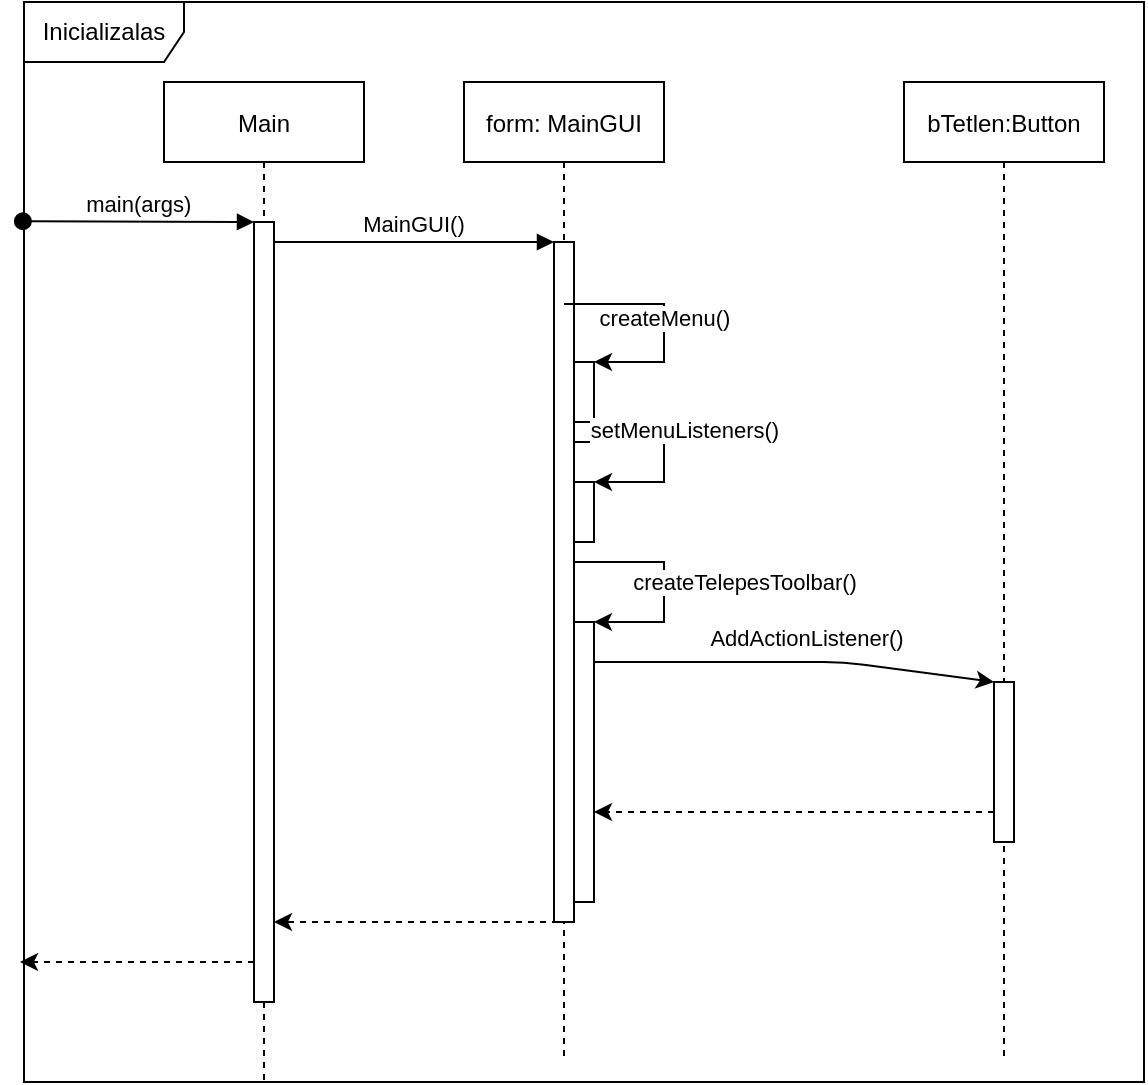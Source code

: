 <mxfile version="14.6.6" type="github">
  <diagram id="kgpKYQtTHZ0yAKxKKP6v" name="Page-1">
    <mxGraphModel dx="1888" dy="548" grid="1" gridSize="10" guides="1" tooltips="1" connect="1" arrows="1" fold="1" page="1" pageScale="1" pageWidth="850" pageHeight="1100" math="0" shadow="0">
      <root>
        <mxCell id="0" />
        <mxCell id="1" parent="0" />
        <mxCell id="1pcKVCtWAvLQPfXGA9ep-1" value="Inicializalas" style="shape=umlFrame;whiteSpace=wrap;html=1;width=80;height=30;" parent="1" vertex="1">
          <mxGeometry x="10" y="50" width="560" height="540" as="geometry" />
        </mxCell>
        <mxCell id="3nuBFxr9cyL0pnOWT2aG-1" value="Main" style="shape=umlLifeline;perimeter=lifelinePerimeter;container=1;collapsible=0;recursiveResize=0;rounded=0;shadow=0;strokeWidth=1;" parent="1" vertex="1">
          <mxGeometry x="80" y="90" width="100" height="500" as="geometry" />
        </mxCell>
        <mxCell id="3nuBFxr9cyL0pnOWT2aG-2" value="" style="points=[];perimeter=orthogonalPerimeter;rounded=0;shadow=0;strokeWidth=1;" parent="3nuBFxr9cyL0pnOWT2aG-1" vertex="1">
          <mxGeometry x="45" y="70" width="10" height="390" as="geometry" />
        </mxCell>
        <mxCell id="3nuBFxr9cyL0pnOWT2aG-5" value="form: MainGUI" style="shape=umlLifeline;perimeter=lifelinePerimeter;container=1;collapsible=0;recursiveResize=0;rounded=0;shadow=0;strokeWidth=1;" parent="1" vertex="1">
          <mxGeometry x="230" y="90" width="100" height="490" as="geometry" />
        </mxCell>
        <mxCell id="CCc0ATvvC3ZymBzDG2gh-12" value="" style="points=[];perimeter=orthogonalPerimeter;rounded=0;shadow=0;strokeWidth=1;" parent="3nuBFxr9cyL0pnOWT2aG-5" vertex="1">
          <mxGeometry x="55" y="270" width="10" height="140" as="geometry" />
        </mxCell>
        <mxCell id="CCc0ATvvC3ZymBzDG2gh-8" value="" style="points=[];perimeter=orthogonalPerimeter;rounded=0;shadow=0;strokeWidth=1;" parent="3nuBFxr9cyL0pnOWT2aG-5" vertex="1">
          <mxGeometry x="55" y="200" width="10" height="30" as="geometry" />
        </mxCell>
        <mxCell id="CCc0ATvvC3ZymBzDG2gh-6" value="" style="points=[];perimeter=orthogonalPerimeter;rounded=0;shadow=0;strokeWidth=1;" parent="3nuBFxr9cyL0pnOWT2aG-5" vertex="1">
          <mxGeometry x="55" y="140" width="10" height="30" as="geometry" />
        </mxCell>
        <mxCell id="3nuBFxr9cyL0pnOWT2aG-6" value="" style="points=[];perimeter=orthogonalPerimeter;rounded=0;shadow=0;strokeWidth=1;" parent="3nuBFxr9cyL0pnOWT2aG-5" vertex="1">
          <mxGeometry x="45" y="80" width="10" height="340" as="geometry" />
        </mxCell>
        <mxCell id="CCc0ATvvC3ZymBzDG2gh-4" value="createMenu()&lt;span style=&quot;color: rgba(0 , 0 , 0 , 0) ; font-family: monospace ; font-size: 0px ; background-color: rgb(248 , 249 , 250)&quot;&gt;%3CmxGraphModel%3E%3Croot%3E%3CmxCell%20id%3D%220%22%2F%3E%3CmxCell%20id%3D%221%22%20parent%3D%220%22%2F%3E%3CmxCell%20id%3D%222%22%20value%3D%22form%3A%20MainGUI%22%20style%3D%22shape%3DumlLifeline%3Bperimeter%3DlifelinePerimeter%3Bcontainer%3D1%3Bcollapsible%3D0%3BrecursiveResize%3D0%3Brounded%3D0%3Bshadow%3D0%3BstrokeWidth%3D1%3B%22%20vertex%3D%221%22%20parent%3D%221%22%3E%3CmxGeometry%20x%3D%22300%22%20y%3D%2280%22%20width%3D%22100%22%20height%3D%22300%22%20as%3D%22geometry%22%2F%3E%3C%2FmxCell%3E%3CmxCell%20id%3D%223%22%20value%3D%22%22%20style%3D%22points%3D%5B%5D%3Bperimeter%3DorthogonalPerimeter%3Brounded%3D0%3Bshadow%3D0%3BstrokeWidth%3D1%3B%22%20vertex%3D%221%22%20parent%3D%222%22%3E%3CmxGeometry%20x%3D%2245%22%20y%3D%2280%22%20width%3D%2210%22%20height%3D%22160%22%20as%3D%22geometry%22%2F%3E%3C%2FmxCell%3E%3C%2Froot%3E%3C%2FmxGraphModel%3E&lt;/span&gt;" style="endArrow=classic;html=1;rounded=0;" parent="3nuBFxr9cyL0pnOWT2aG-5" edge="1" target="CCc0ATvvC3ZymBzDG2gh-6">
          <mxGeometry width="50" height="50" relative="1" as="geometry">
            <mxPoint x="50" y="111" as="sourcePoint" />
            <mxPoint x="60" y="150" as="targetPoint" />
            <Array as="points">
              <mxPoint x="100" y="111" />
              <mxPoint x="100" y="140" />
            </Array>
          </mxGeometry>
        </mxCell>
        <mxCell id="CCc0ATvvC3ZymBzDG2gh-5" value="setMenuListeners()" style="endArrow=classic;html=1;rounded=0;startArrow=none;" parent="3nuBFxr9cyL0pnOWT2aG-5" source="3nuBFxr9cyL0pnOWT2aG-6" edge="1" target="CCc0ATvvC3ZymBzDG2gh-8">
          <mxGeometry x="-0.023" y="14" width="50" height="50" relative="1" as="geometry">
            <mxPoint x="70" y="156" as="sourcePoint" />
            <mxPoint x="71" y="199" as="targetPoint" />
            <Array as="points">
              <mxPoint x="100" y="180" />
              <mxPoint x="100" y="200" />
            </Array>
            <mxPoint x="-4" y="-10" as="offset" />
          </mxGeometry>
        </mxCell>
        <mxCell id="CCc0ATvvC3ZymBzDG2gh-13" value="createTelepesToolbar()" style="endArrow=classic;html=1;rounded=0;startArrow=none;" parent="3nuBFxr9cyL0pnOWT2aG-5" source="3nuBFxr9cyL0pnOWT2aG-6" edge="1" target="CCc0ATvvC3ZymBzDG2gh-12">
          <mxGeometry y="40" width="50" height="50" relative="1" as="geometry">
            <mxPoint x="83" y="230" as="sourcePoint" />
            <mxPoint x="81" y="276" as="targetPoint" />
            <Array as="points">
              <mxPoint x="100" y="240" />
              <mxPoint x="100" y="270" />
            </Array>
            <mxPoint as="offset" />
          </mxGeometry>
        </mxCell>
        <mxCell id="3nuBFxr9cyL0pnOWT2aG-8" value="MainGUI()" style="verticalAlign=bottom;endArrow=block;entryX=0;entryY=0;shadow=0;strokeWidth=1;" parent="1" source="3nuBFxr9cyL0pnOWT2aG-2" target="3nuBFxr9cyL0pnOWT2aG-6" edge="1">
          <mxGeometry relative="1" as="geometry">
            <mxPoint x="275" y="160" as="sourcePoint" />
          </mxGeometry>
        </mxCell>
        <mxCell id="CCc0ATvvC3ZymBzDG2gh-1" value="bTetlen:Button" style="shape=umlLifeline;perimeter=lifelinePerimeter;container=1;collapsible=0;recursiveResize=0;rounded=0;shadow=0;strokeWidth=1;" parent="1" vertex="1">
          <mxGeometry x="450" y="90" width="100" height="490" as="geometry" />
        </mxCell>
        <mxCell id="CCc0ATvvC3ZymBzDG2gh-2" value="" style="points=[];perimeter=orthogonalPerimeter;rounded=0;shadow=0;strokeWidth=1;" parent="CCc0ATvvC3ZymBzDG2gh-1" vertex="1">
          <mxGeometry x="45" y="300" width="10" height="80" as="geometry" />
        </mxCell>
        <mxCell id="CCc0ATvvC3ZymBzDG2gh-14" value="AddActionListener()" style="endArrow=classic;html=1;" parent="1" source="CCc0ATvvC3ZymBzDG2gh-12" target="CCc0ATvvC3ZymBzDG2gh-2" edge="1">
          <mxGeometry x="0.055" y="12" width="50" height="50" relative="1" as="geometry">
            <mxPoint x="400" y="450" as="sourcePoint" />
            <mxPoint x="497" y="386" as="targetPoint" />
            <Array as="points">
              <mxPoint x="420" y="380" />
            </Array>
            <mxPoint as="offset" />
          </mxGeometry>
        </mxCell>
        <mxCell id="CCc0ATvvC3ZymBzDG2gh-19" value="" style="endArrow=classic;html=1;dashed=1;" parent="1" target="CCc0ATvvC3ZymBzDG2gh-12" edge="1" source="CCc0ATvvC3ZymBzDG2gh-2">
          <mxGeometry width="50" height="50" relative="1" as="geometry">
            <mxPoint x="500" y="480" as="sourcePoint" />
            <mxPoint x="380" y="480" as="targetPoint" />
            <Array as="points">
              <mxPoint x="330" y="455" />
            </Array>
          </mxGeometry>
        </mxCell>
        <mxCell id="CCc0ATvvC3ZymBzDG2gh-20" value="" style="endArrow=classic;html=1;dashed=1;exitX=0.8;exitY=1;exitDx=0;exitDy=0;exitPerimeter=0;" parent="1" source="3nuBFxr9cyL0pnOWT2aG-6" target="3nuBFxr9cyL0pnOWT2aG-2" edge="1">
          <mxGeometry width="50" height="50" relative="1" as="geometry">
            <mxPoint x="275" y="581.9" as="sourcePoint" />
            <mxPoint x="90" y="580.0" as="targetPoint" />
          </mxGeometry>
        </mxCell>
        <mxCell id="CCc0ATvvC3ZymBzDG2gh-21" value="" style="endArrow=classic;html=1;dashed=1;" parent="1" source="3nuBFxr9cyL0pnOWT2aG-2" edge="1">
          <mxGeometry width="50" height="50" relative="1" as="geometry">
            <mxPoint x="130" y="590" as="sourcePoint" />
            <mxPoint x="8" y="530" as="targetPoint" />
            <Array as="points">
              <mxPoint x="60" y="530" />
            </Array>
          </mxGeometry>
        </mxCell>
        <mxCell id="3nuBFxr9cyL0pnOWT2aG-3" value="main(args)" style="verticalAlign=bottom;startArrow=oval;endArrow=block;startSize=8;shadow=0;strokeWidth=1;exitX=-0.001;exitY=0.203;exitDx=0;exitDy=0;exitPerimeter=0;" parent="1" source="1pcKVCtWAvLQPfXGA9ep-1" target="3nuBFxr9cyL0pnOWT2aG-2" edge="1">
          <mxGeometry relative="1" as="geometry">
            <mxPoint x="65" y="150" as="sourcePoint" />
          </mxGeometry>
        </mxCell>
      </root>
    </mxGraphModel>
  </diagram>
</mxfile>
